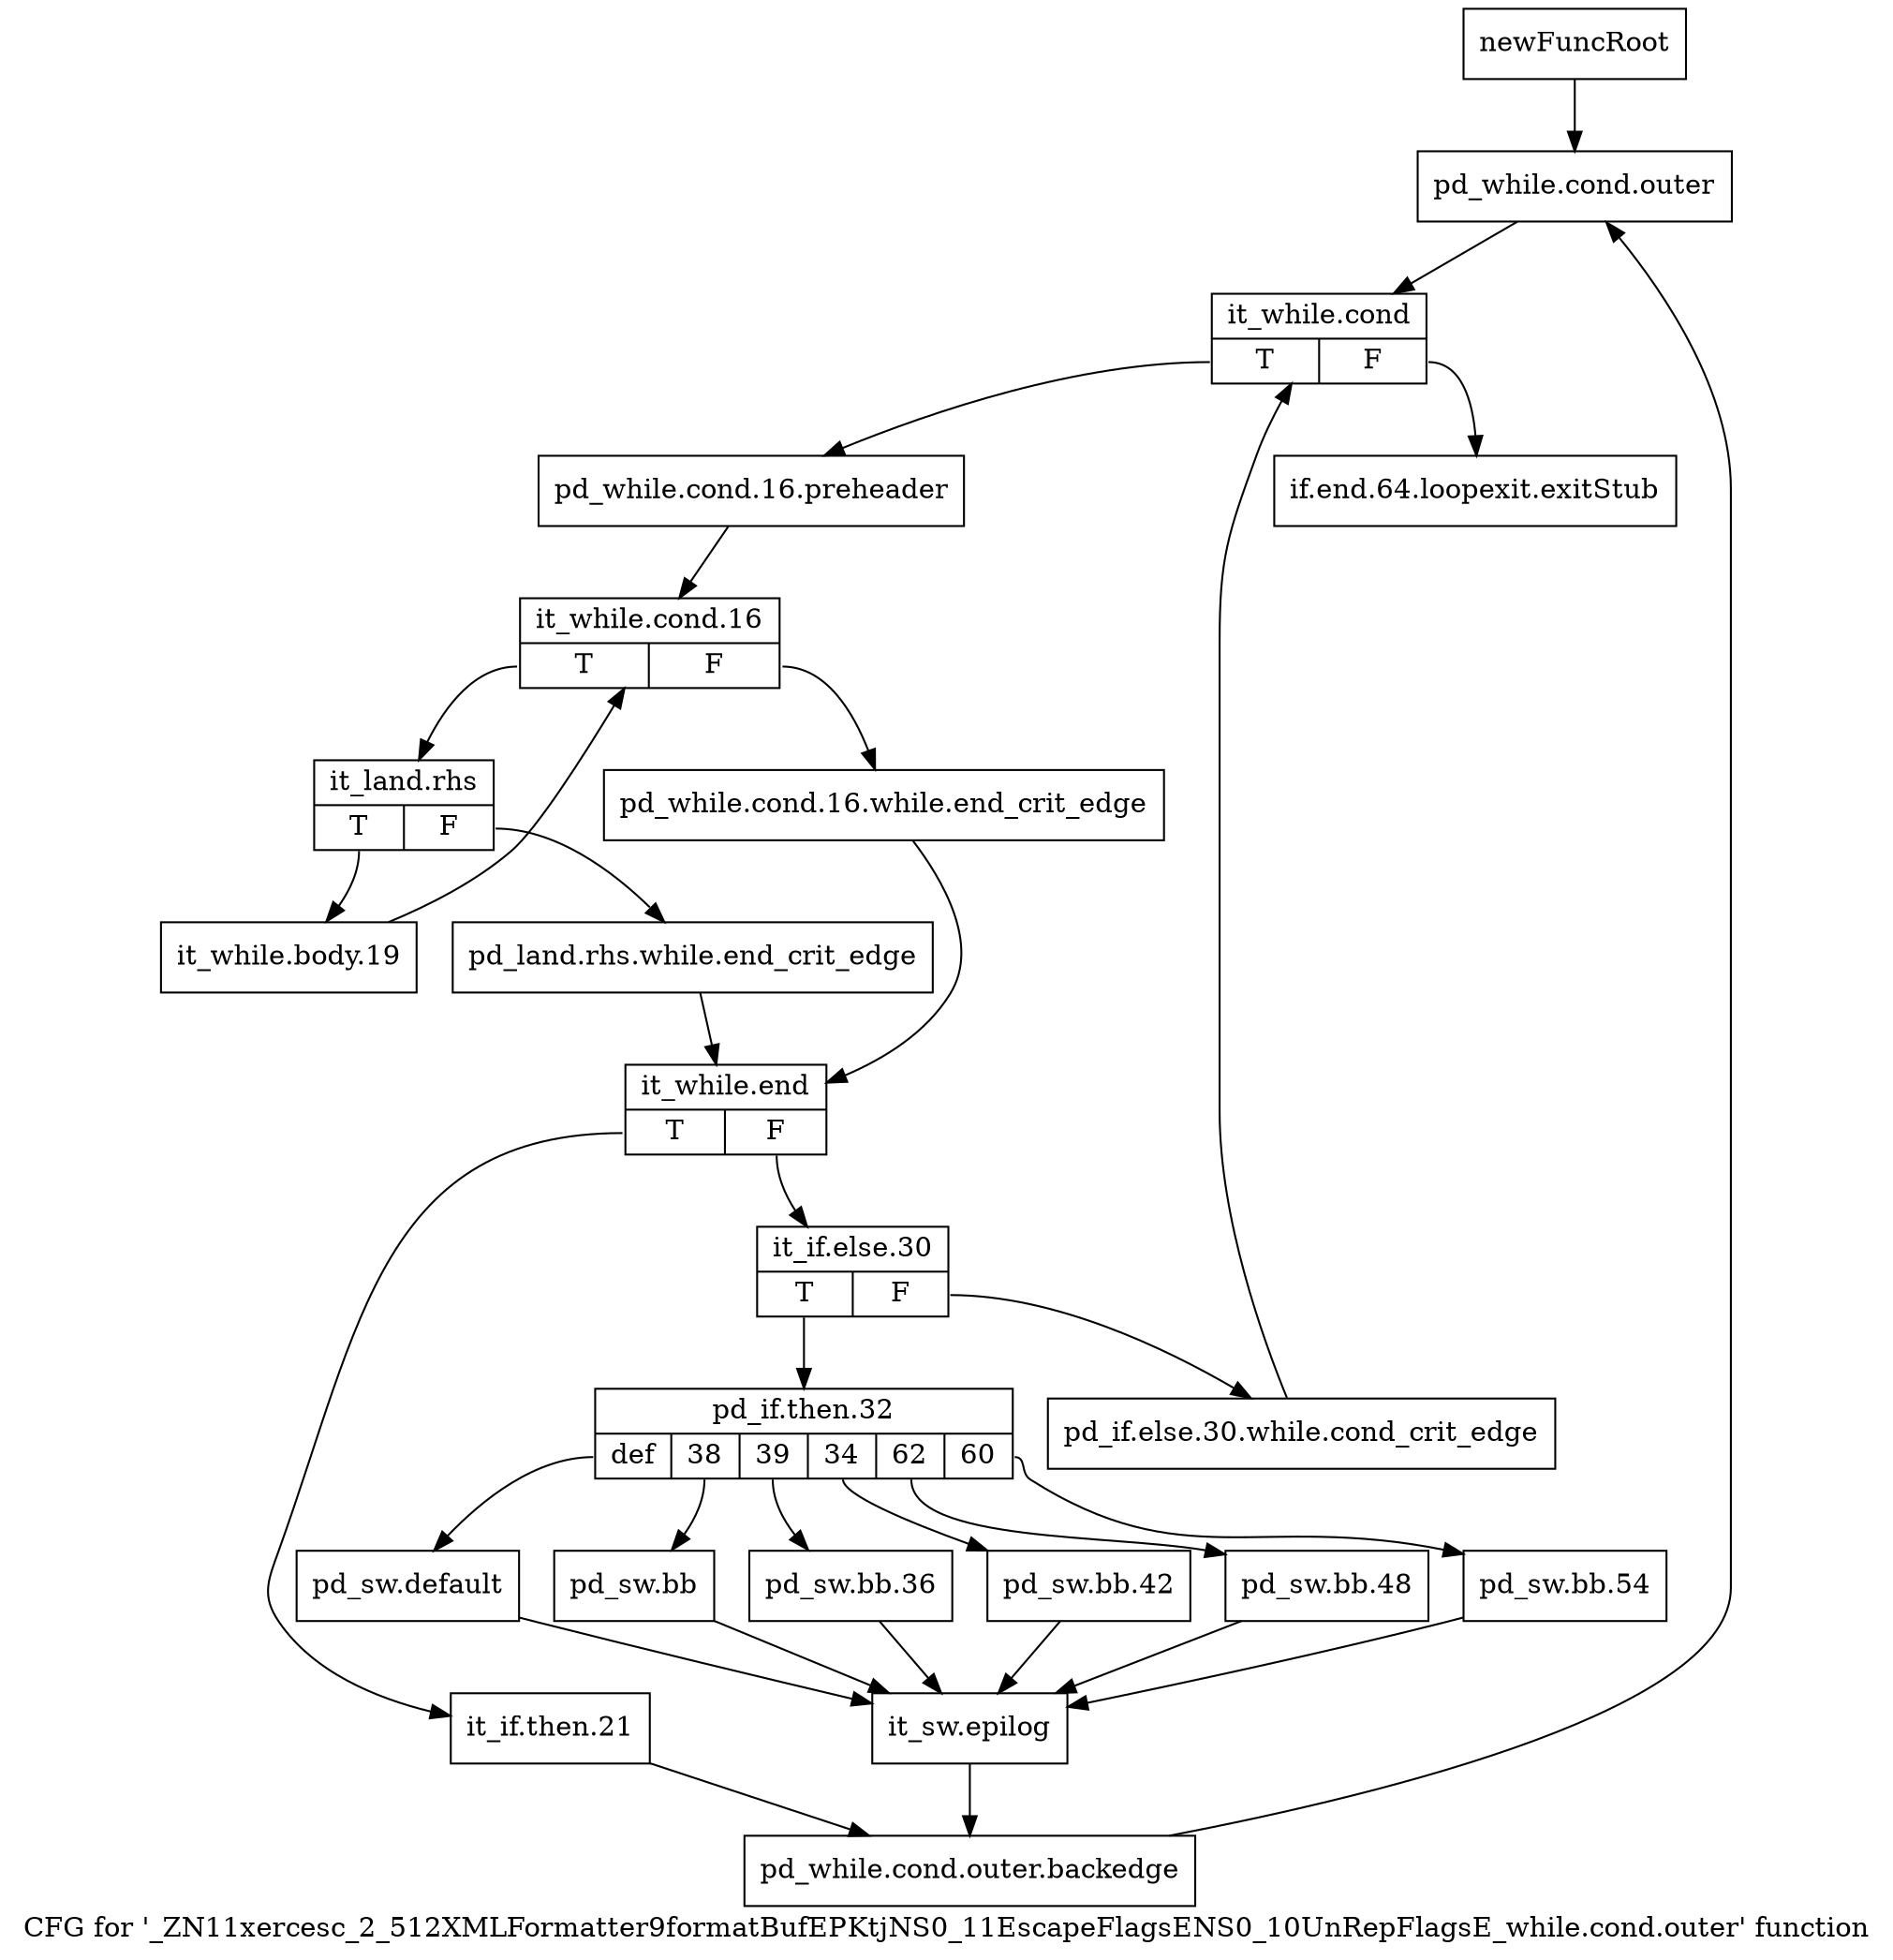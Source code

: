 digraph "CFG for '_ZN11xercesc_2_512XMLFormatter9formatBufEPKtjNS0_11EscapeFlagsENS0_10UnRepFlagsE_while.cond.outer' function" {
	label="CFG for '_ZN11xercesc_2_512XMLFormatter9formatBufEPKtjNS0_11EscapeFlagsENS0_10UnRepFlagsE_while.cond.outer' function";

	Node0x9b080a0 [shape=record,label="{newFuncRoot}"];
	Node0x9b080a0 -> Node0x9b113b0;
	Node0x9b11360 [shape=record,label="{if.end.64.loopexit.exitStub}"];
	Node0x9b113b0 [shape=record,label="{pd_while.cond.outer}"];
	Node0x9b113b0 -> Node0x9b11400;
	Node0x9b11400 [shape=record,label="{it_while.cond|{<s0>T|<s1>F}}"];
	Node0x9b11400:s0 -> Node0x9b11450;
	Node0x9b11400:s1 -> Node0x9b11360;
	Node0x9b11450 [shape=record,label="{pd_while.cond.16.preheader}"];
	Node0x9b11450 -> Node0x9b114a0;
	Node0x9b114a0 [shape=record,label="{it_while.cond.16|{<s0>T|<s1>F}}"];
	Node0x9b114a0:s0 -> Node0x9b11540;
	Node0x9b114a0:s1 -> Node0x9b114f0;
	Node0x9b114f0 [shape=record,label="{pd_while.cond.16.while.end_crit_edge}"];
	Node0x9b114f0 -> Node0x9b115e0;
	Node0x9b11540 [shape=record,label="{it_land.rhs|{<s0>T|<s1>F}}"];
	Node0x9b11540:s0 -> Node0x9b119f0;
	Node0x9b11540:s1 -> Node0x9b11590;
	Node0x9b11590 [shape=record,label="{pd_land.rhs.while.end_crit_edge}"];
	Node0x9b11590 -> Node0x9b115e0;
	Node0x9b115e0 [shape=record,label="{it_while.end|{<s0>T|<s1>F}}"];
	Node0x9b115e0:s0 -> Node0x9b11950;
	Node0x9b115e0:s1 -> Node0x9b11630;
	Node0x9b11630 [shape=record,label="{it_if.else.30|{<s0>T|<s1>F}}"];
	Node0x9b11630:s0 -> Node0x9b116d0;
	Node0x9b11630:s1 -> Node0x9b11680;
	Node0x9b11680 [shape=record,label="{pd_if.else.30.while.cond_crit_edge}"];
	Node0x9b11680 -> Node0x9b11400;
	Node0x9b116d0 [shape=record,label="{pd_if.then.32|{<s0>def|<s1>38|<s2>39|<s3>34|<s4>62|<s5>60}}"];
	Node0x9b116d0:s0 -> Node0x9b118b0;
	Node0x9b116d0:s1 -> Node0x9b11860;
	Node0x9b116d0:s2 -> Node0x9b11810;
	Node0x9b116d0:s3 -> Node0x9b117c0;
	Node0x9b116d0:s4 -> Node0x9b11770;
	Node0x9b116d0:s5 -> Node0x9b11720;
	Node0x9b11720 [shape=record,label="{pd_sw.bb.54}"];
	Node0x9b11720 -> Node0x9b11900;
	Node0x9b11770 [shape=record,label="{pd_sw.bb.48}"];
	Node0x9b11770 -> Node0x9b11900;
	Node0x9b117c0 [shape=record,label="{pd_sw.bb.42}"];
	Node0x9b117c0 -> Node0x9b11900;
	Node0x9b11810 [shape=record,label="{pd_sw.bb.36}"];
	Node0x9b11810 -> Node0x9b11900;
	Node0x9b11860 [shape=record,label="{pd_sw.bb}"];
	Node0x9b11860 -> Node0x9b11900;
	Node0x9b118b0 [shape=record,label="{pd_sw.default}"];
	Node0x9b118b0 -> Node0x9b11900;
	Node0x9b11900 [shape=record,label="{it_sw.epilog}"];
	Node0x9b11900 -> Node0x9b119a0;
	Node0x9b11950 [shape=record,label="{it_if.then.21}"];
	Node0x9b11950 -> Node0x9b119a0;
	Node0x9b119a0 [shape=record,label="{pd_while.cond.outer.backedge}"];
	Node0x9b119a0 -> Node0x9b113b0;
	Node0x9b119f0 [shape=record,label="{it_while.body.19}"];
	Node0x9b119f0 -> Node0x9b114a0;
}
